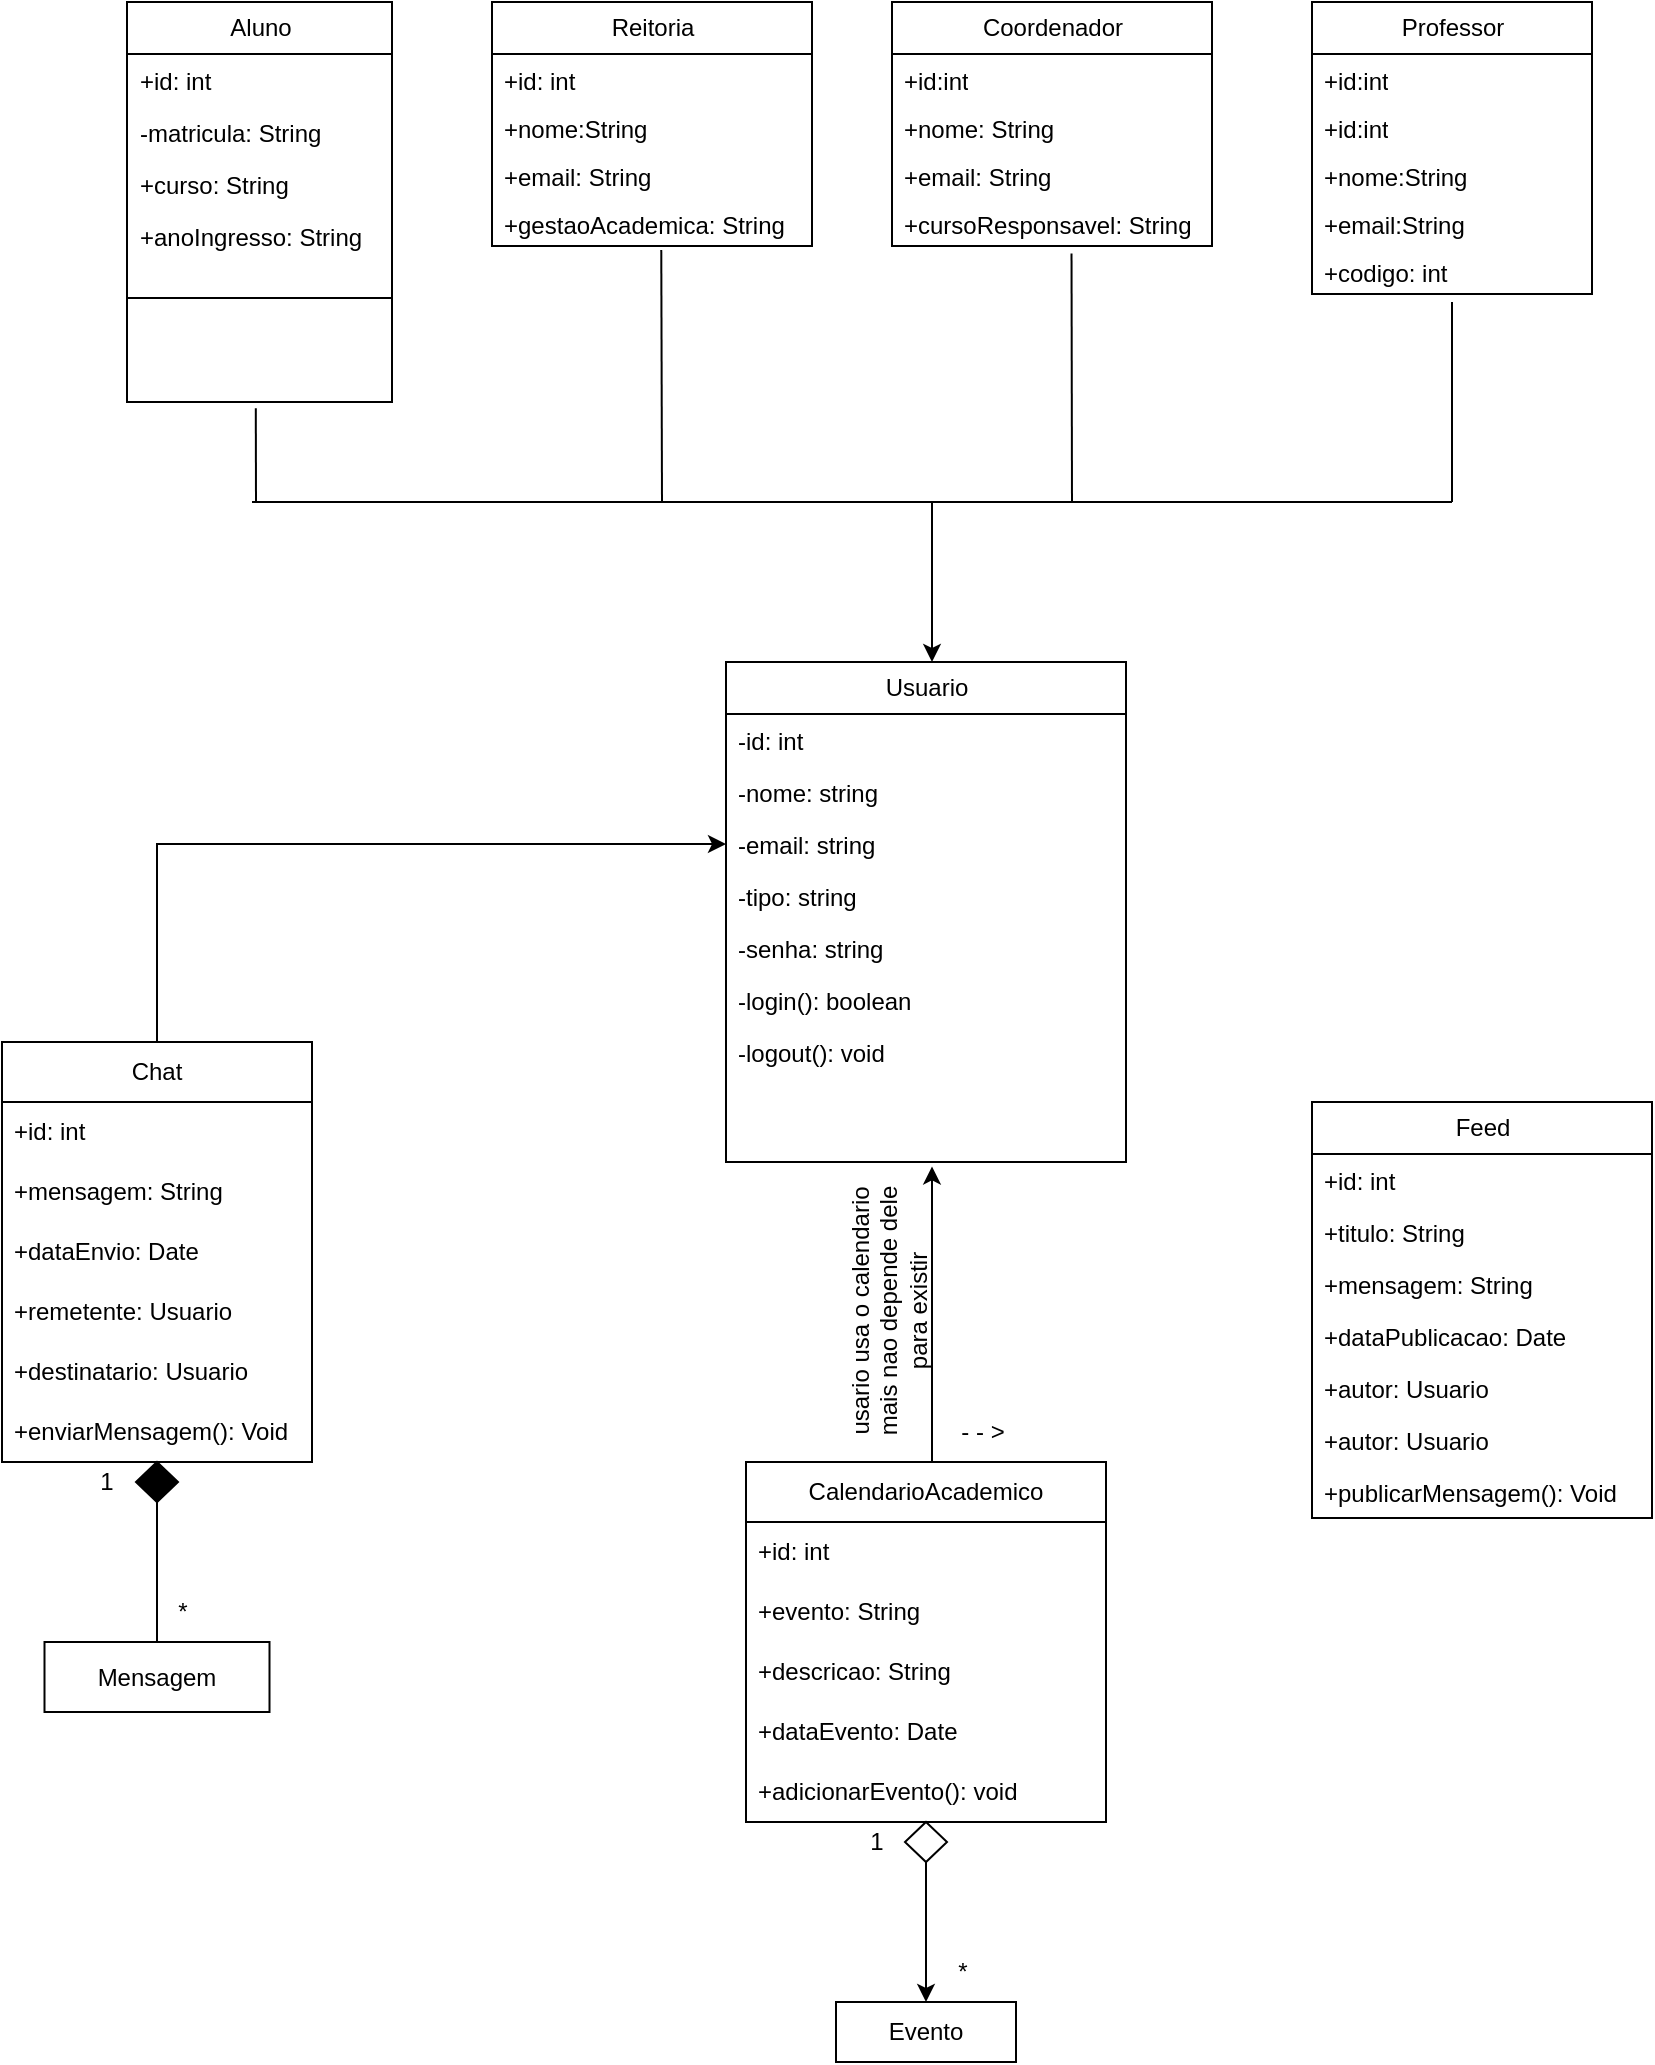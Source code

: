 <mxfile version="24.9.1">
  <diagram id="w7Pc-hgwB0fIjy-vkwaY" name="Página-2">
    <mxGraphModel dx="766" dy="1576" grid="1" gridSize="10" guides="1" tooltips="1" connect="1" arrows="1" fold="1" page="1" pageScale="1" pageWidth="827" pageHeight="1169" math="0" shadow="0">
      <root>
        <mxCell id="0" />
        <mxCell id="1" parent="0" />
        <mxCell id="gyHEJuVLFBXWCzKAIYyM-4" value="Usuario" style="swimlane;fontStyle=0;childLayout=stackLayout;horizontal=1;startSize=26;fillColor=none;horizontalStack=0;resizeParent=1;resizeParentMax=0;resizeLast=0;collapsible=1;marginBottom=0;html=1;" vertex="1" parent="1">
          <mxGeometry x="457" y="130" width="200" height="250" as="geometry" />
        </mxCell>
        <mxCell id="gyHEJuVLFBXWCzKAIYyM-5" value="-id: int" style="text;strokeColor=none;fillColor=none;align=left;verticalAlign=top;spacingLeft=4;spacingRight=4;overflow=hidden;rotatable=0;points=[[0,0.5],[1,0.5]];portConstraint=eastwest;whiteSpace=wrap;html=1;" vertex="1" parent="gyHEJuVLFBXWCzKAIYyM-4">
          <mxGeometry y="26" width="200" height="26" as="geometry" />
        </mxCell>
        <mxCell id="gyHEJuVLFBXWCzKAIYyM-6" value="-nome: string" style="text;strokeColor=none;fillColor=none;align=left;verticalAlign=top;spacingLeft=4;spacingRight=4;overflow=hidden;rotatable=0;points=[[0,0.5],[1,0.5]];portConstraint=eastwest;whiteSpace=wrap;html=1;" vertex="1" parent="gyHEJuVLFBXWCzKAIYyM-4">
          <mxGeometry y="52" width="200" height="26" as="geometry" />
        </mxCell>
        <mxCell id="gyHEJuVLFBXWCzKAIYyM-7" value="-email: string" style="text;strokeColor=none;fillColor=none;align=left;verticalAlign=top;spacingLeft=4;spacingRight=4;overflow=hidden;rotatable=0;points=[[0,0.5],[1,0.5]];portConstraint=eastwest;whiteSpace=wrap;html=1;" vertex="1" parent="gyHEJuVLFBXWCzKAIYyM-4">
          <mxGeometry y="78" width="200" height="26" as="geometry" />
        </mxCell>
        <mxCell id="gyHEJuVLFBXWCzKAIYyM-52" value="-tipo: string" style="text;strokeColor=none;fillColor=none;align=left;verticalAlign=top;spacingLeft=4;spacingRight=4;overflow=hidden;rotatable=0;points=[[0,0.5],[1,0.5]];portConstraint=eastwest;whiteSpace=wrap;html=1;" vertex="1" parent="gyHEJuVLFBXWCzKAIYyM-4">
          <mxGeometry y="104" width="200" height="26" as="geometry" />
        </mxCell>
        <mxCell id="gyHEJuVLFBXWCzKAIYyM-8" value="-senha: string" style="text;strokeColor=none;fillColor=none;align=left;verticalAlign=top;spacingLeft=4;spacingRight=4;overflow=hidden;rotatable=0;points=[[0,0.5],[1,0.5]];portConstraint=eastwest;whiteSpace=wrap;html=1;" vertex="1" parent="gyHEJuVLFBXWCzKAIYyM-4">
          <mxGeometry y="130" width="200" height="26" as="geometry" />
        </mxCell>
        <mxCell id="gyHEJuVLFBXWCzKAIYyM-9" value="-login(): boolean" style="text;strokeColor=none;fillColor=none;align=left;verticalAlign=top;spacingLeft=4;spacingRight=4;overflow=hidden;rotatable=0;points=[[0,0.5],[1,0.5]];portConstraint=eastwest;whiteSpace=wrap;html=1;" vertex="1" parent="gyHEJuVLFBXWCzKAIYyM-4">
          <mxGeometry y="156" width="200" height="26" as="geometry" />
        </mxCell>
        <mxCell id="gyHEJuVLFBXWCzKAIYyM-10" value="-logout(): void" style="text;strokeColor=none;fillColor=none;align=left;verticalAlign=top;spacingLeft=4;spacingRight=4;overflow=hidden;rotatable=0;points=[[0,0.5],[1,0.5]];portConstraint=eastwest;whiteSpace=wrap;html=1;" vertex="1" parent="gyHEJuVLFBXWCzKAIYyM-4">
          <mxGeometry y="182" width="200" height="68" as="geometry" />
        </mxCell>
        <mxCell id="gyHEJuVLFBXWCzKAIYyM-13" value="Aluno" style="swimlane;fontStyle=0;childLayout=stackLayout;horizontal=1;startSize=26;fillColor=none;horizontalStack=0;resizeParent=1;resizeParentMax=0;resizeLast=0;collapsible=1;marginBottom=0;html=1;" vertex="1" parent="1">
          <mxGeometry x="157.5" y="-200" width="132.5" height="200" as="geometry" />
        </mxCell>
        <mxCell id="gyHEJuVLFBXWCzKAIYyM-15" value="+id: int" style="text;strokeColor=none;fillColor=none;align=left;verticalAlign=top;spacingLeft=4;spacingRight=4;overflow=hidden;rotatable=0;points=[[0,0.5],[1,0.5]];portConstraint=eastwest;whiteSpace=wrap;html=1;" vertex="1" parent="gyHEJuVLFBXWCzKAIYyM-13">
          <mxGeometry y="26" width="132.5" height="26" as="geometry" />
        </mxCell>
        <mxCell id="gyHEJuVLFBXWCzKAIYyM-54" value="-matricula: String" style="text;strokeColor=none;fillColor=none;align=left;verticalAlign=top;spacingLeft=4;spacingRight=4;overflow=hidden;rotatable=0;points=[[0,0.5],[1,0.5]];portConstraint=eastwest;whiteSpace=wrap;html=1;" vertex="1" parent="gyHEJuVLFBXWCzKAIYyM-13">
          <mxGeometry y="52" width="132.5" height="26" as="geometry" />
        </mxCell>
        <mxCell id="gyHEJuVLFBXWCzKAIYyM-55" value="+curso: String" style="text;strokeColor=none;fillColor=none;align=left;verticalAlign=top;spacingLeft=4;spacingRight=4;overflow=hidden;rotatable=0;points=[[0,0.5],[1,0.5]];portConstraint=eastwest;whiteSpace=wrap;html=1;" vertex="1" parent="gyHEJuVLFBXWCzKAIYyM-13">
          <mxGeometry y="78" width="132.5" height="26" as="geometry" />
        </mxCell>
        <mxCell id="gyHEJuVLFBXWCzKAIYyM-53" value="+anoIngresso: String" style="text;strokeColor=none;fillColor=none;align=left;verticalAlign=top;spacingLeft=4;spacingRight=4;overflow=hidden;rotatable=0;points=[[0,0.5],[1,0.5]];portConstraint=eastwest;whiteSpace=wrap;html=1;" vertex="1" parent="gyHEJuVLFBXWCzKAIYyM-13">
          <mxGeometry y="104" width="132.5" height="96" as="geometry" />
        </mxCell>
        <mxCell id="gyHEJuVLFBXWCzKAIYyM-39" value="" style="endArrow=none;html=1;rounded=0;" edge="1" parent="gyHEJuVLFBXWCzKAIYyM-13">
          <mxGeometry width="50" height="50" relative="1" as="geometry">
            <mxPoint y="148" as="sourcePoint" />
            <mxPoint x="132.5" y="148" as="targetPoint" />
          </mxGeometry>
        </mxCell>
        <mxCell id="gyHEJuVLFBXWCzKAIYyM-17" value="Professor" style="swimlane;fontStyle=0;childLayout=stackLayout;horizontal=1;startSize=26;fillColor=none;horizontalStack=0;resizeParent=1;resizeParentMax=0;resizeLast=0;collapsible=1;marginBottom=0;html=1;" vertex="1" parent="1">
          <mxGeometry x="750" y="-200" width="140" height="146" as="geometry" />
        </mxCell>
        <mxCell id="gyHEJuVLFBXWCzKAIYyM-61" value="+id:int" style="text;strokeColor=none;fillColor=none;align=left;verticalAlign=top;spacingLeft=4;spacingRight=4;overflow=hidden;rotatable=0;points=[[0,0.5],[1,0.5]];portConstraint=eastwest;whiteSpace=wrap;html=1;" vertex="1" parent="gyHEJuVLFBXWCzKAIYyM-17">
          <mxGeometry y="26" width="140" height="24" as="geometry" />
        </mxCell>
        <mxCell id="gyHEJuVLFBXWCzKAIYyM-104" value="+id:int" style="text;strokeColor=none;fillColor=none;align=left;verticalAlign=top;spacingLeft=4;spacingRight=4;overflow=hidden;rotatable=0;points=[[0,0.5],[1,0.5]];portConstraint=eastwest;whiteSpace=wrap;html=1;" vertex="1" parent="gyHEJuVLFBXWCzKAIYyM-17">
          <mxGeometry y="50" width="140" height="24" as="geometry" />
        </mxCell>
        <mxCell id="gyHEJuVLFBXWCzKAIYyM-64" value="+nome:String" style="text;strokeColor=none;fillColor=none;align=left;verticalAlign=top;spacingLeft=4;spacingRight=4;overflow=hidden;rotatable=0;points=[[0,0.5],[1,0.5]];portConstraint=eastwest;whiteSpace=wrap;html=1;" vertex="1" parent="gyHEJuVLFBXWCzKAIYyM-17">
          <mxGeometry y="74" width="140" height="24" as="geometry" />
        </mxCell>
        <mxCell id="gyHEJuVLFBXWCzKAIYyM-65" value="+email:String" style="text;strokeColor=none;fillColor=none;align=left;verticalAlign=top;spacingLeft=4;spacingRight=4;overflow=hidden;rotatable=0;points=[[0,0.5],[1,0.5]];portConstraint=eastwest;whiteSpace=wrap;html=1;" vertex="1" parent="gyHEJuVLFBXWCzKAIYyM-17">
          <mxGeometry y="98" width="140" height="24" as="geometry" />
        </mxCell>
        <mxCell id="gyHEJuVLFBXWCzKAIYyM-62" value="+codigo: int" style="text;strokeColor=none;fillColor=none;align=left;verticalAlign=top;spacingLeft=4;spacingRight=4;overflow=hidden;rotatable=0;points=[[0,0.5],[1,0.5]];portConstraint=eastwest;whiteSpace=wrap;html=1;" vertex="1" parent="gyHEJuVLFBXWCzKAIYyM-17">
          <mxGeometry y="122" width="140" height="24" as="geometry" />
        </mxCell>
        <mxCell id="gyHEJuVLFBXWCzKAIYyM-21" value="Coordenador" style="swimlane;fontStyle=0;childLayout=stackLayout;horizontal=1;startSize=26;fillColor=none;horizontalStack=0;resizeParent=1;resizeParentMax=0;resizeLast=0;collapsible=1;marginBottom=0;html=1;" vertex="1" parent="1">
          <mxGeometry x="540" y="-200" width="160" height="122" as="geometry" />
        </mxCell>
        <mxCell id="gyHEJuVLFBXWCzKAIYyM-68" value="+id:int" style="text;strokeColor=none;fillColor=none;align=left;verticalAlign=top;spacingLeft=4;spacingRight=4;overflow=hidden;rotatable=0;points=[[0,0.5],[1,0.5]];portConstraint=eastwest;whiteSpace=wrap;html=1;" vertex="1" parent="gyHEJuVLFBXWCzKAIYyM-21">
          <mxGeometry y="26" width="160" height="24" as="geometry" />
        </mxCell>
        <mxCell id="gyHEJuVLFBXWCzKAIYyM-69" value="+nome: String" style="text;strokeColor=none;fillColor=none;align=left;verticalAlign=top;spacingLeft=4;spacingRight=4;overflow=hidden;rotatable=0;points=[[0,0.5],[1,0.5]];portConstraint=eastwest;whiteSpace=wrap;html=1;" vertex="1" parent="gyHEJuVLFBXWCzKAIYyM-21">
          <mxGeometry y="50" width="160" height="24" as="geometry" />
        </mxCell>
        <mxCell id="gyHEJuVLFBXWCzKAIYyM-70" value="+email: String" style="text;strokeColor=none;fillColor=none;align=left;verticalAlign=top;spacingLeft=4;spacingRight=4;overflow=hidden;rotatable=0;points=[[0,0.5],[1,0.5]];portConstraint=eastwest;whiteSpace=wrap;html=1;" vertex="1" parent="gyHEJuVLFBXWCzKAIYyM-21">
          <mxGeometry y="74" width="160" height="24" as="geometry" />
        </mxCell>
        <mxCell id="gyHEJuVLFBXWCzKAIYyM-22" value="+cursoResponsavel: String" style="text;strokeColor=none;fillColor=none;align=left;verticalAlign=top;spacingLeft=4;spacingRight=4;overflow=hidden;rotatable=0;points=[[0,0.5],[1,0.5]];portConstraint=eastwest;whiteSpace=wrap;html=1;" vertex="1" parent="gyHEJuVLFBXWCzKAIYyM-21">
          <mxGeometry y="98" width="160" height="24" as="geometry" />
        </mxCell>
        <mxCell id="gyHEJuVLFBXWCzKAIYyM-25" value="Reitoria" style="swimlane;fontStyle=0;childLayout=stackLayout;horizontal=1;startSize=26;fillColor=none;horizontalStack=0;resizeParent=1;resizeParentMax=0;resizeLast=0;collapsible=1;marginBottom=0;html=1;" vertex="1" parent="1">
          <mxGeometry x="340" y="-200" width="160" height="122" as="geometry" />
        </mxCell>
        <mxCell id="gyHEJuVLFBXWCzKAIYyM-71" value="+id: int" style="text;strokeColor=none;fillColor=none;align=left;verticalAlign=top;spacingLeft=4;spacingRight=4;overflow=hidden;rotatable=0;points=[[0,0.5],[1,0.5]];portConstraint=eastwest;whiteSpace=wrap;html=1;" vertex="1" parent="gyHEJuVLFBXWCzKAIYyM-25">
          <mxGeometry y="26" width="160" height="24" as="geometry" />
        </mxCell>
        <mxCell id="gyHEJuVLFBXWCzKAIYyM-72" value="+nome:String" style="text;strokeColor=none;fillColor=none;align=left;verticalAlign=top;spacingLeft=4;spacingRight=4;overflow=hidden;rotatable=0;points=[[0,0.5],[1,0.5]];portConstraint=eastwest;whiteSpace=wrap;html=1;" vertex="1" parent="gyHEJuVLFBXWCzKAIYyM-25">
          <mxGeometry y="50" width="160" height="24" as="geometry" />
        </mxCell>
        <mxCell id="gyHEJuVLFBXWCzKAIYyM-74" value="+email: String" style="text;strokeColor=none;fillColor=none;align=left;verticalAlign=top;spacingLeft=4;spacingRight=4;overflow=hidden;rotatable=0;points=[[0,0.5],[1,0.5]];portConstraint=eastwest;whiteSpace=wrap;html=1;" vertex="1" parent="gyHEJuVLFBXWCzKAIYyM-25">
          <mxGeometry y="74" width="160" height="24" as="geometry" />
        </mxCell>
        <mxCell id="gyHEJuVLFBXWCzKAIYyM-73" value="+gestaoAcademica: String" style="text;strokeColor=none;fillColor=none;align=left;verticalAlign=top;spacingLeft=4;spacingRight=4;overflow=hidden;rotatable=0;points=[[0,0.5],[1,0.5]];portConstraint=eastwest;whiteSpace=wrap;html=1;" vertex="1" parent="gyHEJuVLFBXWCzKAIYyM-25">
          <mxGeometry y="98" width="160" height="24" as="geometry" />
        </mxCell>
        <mxCell id="gyHEJuVLFBXWCzKAIYyM-29" value="Feed" style="swimlane;fontStyle=0;childLayout=stackLayout;horizontal=1;startSize=26;fillColor=none;horizontalStack=0;resizeParent=1;resizeParentMax=0;resizeLast=0;collapsible=1;marginBottom=0;html=1;" vertex="1" parent="1">
          <mxGeometry x="750" y="350" width="170" height="208" as="geometry" />
        </mxCell>
        <mxCell id="gyHEJuVLFBXWCzKAIYyM-30" value="+id: int" style="text;strokeColor=none;fillColor=none;align=left;verticalAlign=top;spacingLeft=4;spacingRight=4;overflow=hidden;rotatable=0;points=[[0,0.5],[1,0.5]];portConstraint=eastwest;whiteSpace=wrap;html=1;" vertex="1" parent="gyHEJuVLFBXWCzKAIYyM-29">
          <mxGeometry y="26" width="170" height="26" as="geometry" />
        </mxCell>
        <mxCell id="gyHEJuVLFBXWCzKAIYyM-31" value="+titulo: String" style="text;strokeColor=none;fillColor=none;align=left;verticalAlign=top;spacingLeft=4;spacingRight=4;overflow=hidden;rotatable=0;points=[[0,0.5],[1,0.5]];portConstraint=eastwest;whiteSpace=wrap;html=1;" vertex="1" parent="gyHEJuVLFBXWCzKAIYyM-29">
          <mxGeometry y="52" width="170" height="26" as="geometry" />
        </mxCell>
        <mxCell id="gyHEJuVLFBXWCzKAIYyM-32" value="+mensagem: String" style="text;strokeColor=none;fillColor=none;align=left;verticalAlign=top;spacingLeft=4;spacingRight=4;overflow=hidden;rotatable=0;points=[[0,0.5],[1,0.5]];portConstraint=eastwest;whiteSpace=wrap;html=1;" vertex="1" parent="gyHEJuVLFBXWCzKAIYyM-29">
          <mxGeometry y="78" width="170" height="26" as="geometry" />
        </mxCell>
        <mxCell id="gyHEJuVLFBXWCzKAIYyM-76" value="+dataPublicacao: Date" style="text;strokeColor=none;fillColor=none;align=left;verticalAlign=top;spacingLeft=4;spacingRight=4;overflow=hidden;rotatable=0;points=[[0,0.5],[1,0.5]];portConstraint=eastwest;whiteSpace=wrap;html=1;" vertex="1" parent="gyHEJuVLFBXWCzKAIYyM-29">
          <mxGeometry y="104" width="170" height="26" as="geometry" />
        </mxCell>
        <mxCell id="gyHEJuVLFBXWCzKAIYyM-77" value="+autor: Usuario&amp;nbsp;" style="text;strokeColor=none;fillColor=none;align=left;verticalAlign=top;spacingLeft=4;spacingRight=4;overflow=hidden;rotatable=0;points=[[0,0.5],[1,0.5]];portConstraint=eastwest;whiteSpace=wrap;html=1;" vertex="1" parent="gyHEJuVLFBXWCzKAIYyM-29">
          <mxGeometry y="130" width="170" height="26" as="geometry" />
        </mxCell>
        <mxCell id="gyHEJuVLFBXWCzKAIYyM-78" value="+autor: Usuario&amp;nbsp;" style="text;strokeColor=none;fillColor=none;align=left;verticalAlign=top;spacingLeft=4;spacingRight=4;overflow=hidden;rotatable=0;points=[[0,0.5],[1,0.5]];portConstraint=eastwest;whiteSpace=wrap;html=1;" vertex="1" parent="gyHEJuVLFBXWCzKAIYyM-29">
          <mxGeometry y="156" width="170" height="26" as="geometry" />
        </mxCell>
        <mxCell id="gyHEJuVLFBXWCzKAIYyM-79" value="+publicarMensagem(): Void&amp;nbsp;" style="text;strokeColor=none;fillColor=none;align=left;verticalAlign=top;spacingLeft=4;spacingRight=4;overflow=hidden;rotatable=0;points=[[0,0.5],[1,0.5]];portConstraint=eastwest;whiteSpace=wrap;html=1;" vertex="1" parent="gyHEJuVLFBXWCzKAIYyM-29">
          <mxGeometry y="182" width="170" height="26" as="geometry" />
        </mxCell>
        <mxCell id="gyHEJuVLFBXWCzKAIYyM-168" value="" style="edgeStyle=orthogonalEdgeStyle;rounded=0;orthogonalLoop=1;jettySize=auto;html=1;entryX=0;entryY=0.5;entryDx=0;entryDy=0;" edge="1" parent="1" source="gyHEJuVLFBXWCzKAIYyM-46" target="gyHEJuVLFBXWCzKAIYyM-7">
          <mxGeometry relative="1" as="geometry">
            <mxPoint x="172.5" y="135" as="targetPoint" />
          </mxGeometry>
        </mxCell>
        <mxCell id="gyHEJuVLFBXWCzKAIYyM-46" value="Chat" style="swimlane;fontStyle=0;childLayout=stackLayout;horizontal=1;startSize=30;horizontalStack=0;resizeParent=1;resizeParentMax=0;resizeLast=0;collapsible=1;marginBottom=0;whiteSpace=wrap;html=1;" vertex="1" parent="1">
          <mxGeometry x="95" y="320" width="155" height="210" as="geometry" />
        </mxCell>
        <mxCell id="gyHEJuVLFBXWCzKAIYyM-47" value="+id: int&amp;nbsp;" style="text;strokeColor=none;fillColor=none;align=left;verticalAlign=middle;spacingLeft=4;spacingRight=4;overflow=hidden;points=[[0,0.5],[1,0.5]];portConstraint=eastwest;rotatable=0;whiteSpace=wrap;html=1;" vertex="1" parent="gyHEJuVLFBXWCzKAIYyM-46">
          <mxGeometry y="30" width="155" height="30" as="geometry" />
        </mxCell>
        <mxCell id="gyHEJuVLFBXWCzKAIYyM-48" value="+mensagem: String" style="text;strokeColor=none;fillColor=none;align=left;verticalAlign=middle;spacingLeft=4;spacingRight=4;overflow=hidden;points=[[0,0.5],[1,0.5]];portConstraint=eastwest;rotatable=0;whiteSpace=wrap;html=1;" vertex="1" parent="gyHEJuVLFBXWCzKAIYyM-46">
          <mxGeometry y="60" width="155" height="30" as="geometry" />
        </mxCell>
        <mxCell id="gyHEJuVLFBXWCzKAIYyM-49" value="+dataEnvio: Date" style="text;strokeColor=none;fillColor=none;align=left;verticalAlign=middle;spacingLeft=4;spacingRight=4;overflow=hidden;points=[[0,0.5],[1,0.5]];portConstraint=eastwest;rotatable=0;whiteSpace=wrap;html=1;" vertex="1" parent="gyHEJuVLFBXWCzKAIYyM-46">
          <mxGeometry y="90" width="155" height="30" as="geometry" />
        </mxCell>
        <mxCell id="gyHEJuVLFBXWCzKAIYyM-81" value="+remetente: Usuario" style="text;strokeColor=none;fillColor=none;align=left;verticalAlign=middle;spacingLeft=4;spacingRight=4;overflow=hidden;points=[[0,0.5],[1,0.5]];portConstraint=eastwest;rotatable=0;whiteSpace=wrap;html=1;" vertex="1" parent="gyHEJuVLFBXWCzKAIYyM-46">
          <mxGeometry y="120" width="155" height="30" as="geometry" />
        </mxCell>
        <mxCell id="gyHEJuVLFBXWCzKAIYyM-82" value="+destinatario: Usuario" style="text;strokeColor=none;fillColor=none;align=left;verticalAlign=middle;spacingLeft=4;spacingRight=4;overflow=hidden;points=[[0,0.5],[1,0.5]];portConstraint=eastwest;rotatable=0;whiteSpace=wrap;html=1;" vertex="1" parent="gyHEJuVLFBXWCzKAIYyM-46">
          <mxGeometry y="150" width="155" height="30" as="geometry" />
        </mxCell>
        <mxCell id="gyHEJuVLFBXWCzKAIYyM-83" value="+enviarMensagem(): Void" style="text;strokeColor=none;fillColor=none;align=left;verticalAlign=middle;spacingLeft=4;spacingRight=4;overflow=hidden;points=[[0,0.5],[1,0.5]];portConstraint=eastwest;rotatable=0;whiteSpace=wrap;html=1;" vertex="1" parent="gyHEJuVLFBXWCzKAIYyM-46">
          <mxGeometry y="180" width="155" height="30" as="geometry" />
        </mxCell>
        <mxCell id="gyHEJuVLFBXWCzKAIYyM-85" value="CalendarioAcademico" style="swimlane;fontStyle=0;childLayout=stackLayout;horizontal=1;startSize=30;horizontalStack=0;resizeParent=1;resizeParentMax=0;resizeLast=0;collapsible=1;marginBottom=0;whiteSpace=wrap;html=1;" vertex="1" parent="1">
          <mxGeometry x="467" y="530" width="180" height="180" as="geometry" />
        </mxCell>
        <mxCell id="gyHEJuVLFBXWCzKAIYyM-86" value="+id: int" style="text;strokeColor=none;fillColor=none;align=left;verticalAlign=middle;spacingLeft=4;spacingRight=4;overflow=hidden;points=[[0,0.5],[1,0.5]];portConstraint=eastwest;rotatable=0;whiteSpace=wrap;html=1;" vertex="1" parent="gyHEJuVLFBXWCzKAIYyM-85">
          <mxGeometry y="30" width="180" height="30" as="geometry" />
        </mxCell>
        <mxCell id="gyHEJuVLFBXWCzKAIYyM-87" value="+evento: String" style="text;strokeColor=none;fillColor=none;align=left;verticalAlign=middle;spacingLeft=4;spacingRight=4;overflow=hidden;points=[[0,0.5],[1,0.5]];portConstraint=eastwest;rotatable=0;whiteSpace=wrap;html=1;" vertex="1" parent="gyHEJuVLFBXWCzKAIYyM-85">
          <mxGeometry y="60" width="180" height="30" as="geometry" />
        </mxCell>
        <mxCell id="gyHEJuVLFBXWCzKAIYyM-88" value="+descricao: String" style="text;strokeColor=none;fillColor=none;align=left;verticalAlign=middle;spacingLeft=4;spacingRight=4;overflow=hidden;points=[[0,0.5],[1,0.5]];portConstraint=eastwest;rotatable=0;whiteSpace=wrap;html=1;" vertex="1" parent="gyHEJuVLFBXWCzKAIYyM-85">
          <mxGeometry y="90" width="180" height="30" as="geometry" />
        </mxCell>
        <mxCell id="gyHEJuVLFBXWCzKAIYyM-89" value="+dataEvento: Date" style="text;strokeColor=none;fillColor=none;align=left;verticalAlign=middle;spacingLeft=4;spacingRight=4;overflow=hidden;points=[[0,0.5],[1,0.5]];portConstraint=eastwest;rotatable=0;whiteSpace=wrap;html=1;" vertex="1" parent="gyHEJuVLFBXWCzKAIYyM-85">
          <mxGeometry y="120" width="180" height="30" as="geometry" />
        </mxCell>
        <mxCell id="gyHEJuVLFBXWCzKAIYyM-90" value="+adicionarEvento(): void" style="text;strokeColor=none;fillColor=none;align=left;verticalAlign=middle;spacingLeft=4;spacingRight=4;overflow=hidden;points=[[0,0.5],[1,0.5]];portConstraint=eastwest;rotatable=0;whiteSpace=wrap;html=1;" vertex="1" parent="gyHEJuVLFBXWCzKAIYyM-85">
          <mxGeometry y="150" width="180" height="30" as="geometry" />
        </mxCell>
        <mxCell id="gyHEJuVLFBXWCzKAIYyM-136" value="" style="endArrow=classic;html=1;rounded=0;" edge="1" parent="1">
          <mxGeometry width="50" height="50" relative="1" as="geometry">
            <mxPoint x="560" y="50" as="sourcePoint" />
            <mxPoint x="560" y="130" as="targetPoint" />
          </mxGeometry>
        </mxCell>
        <mxCell id="gyHEJuVLFBXWCzKAIYyM-137" value="" style="endArrow=none;html=1;rounded=0;entryX=0.529;entryY=1.083;entryDx=0;entryDy=0;entryPerimeter=0;" edge="1" parent="1" target="gyHEJuVLFBXWCzKAIYyM-73">
          <mxGeometry width="50" height="50" relative="1" as="geometry">
            <mxPoint x="425" y="50" as="sourcePoint" />
            <mxPoint x="490" y="-100" as="targetPoint" />
          </mxGeometry>
        </mxCell>
        <mxCell id="gyHEJuVLFBXWCzKAIYyM-138" value="" style="endArrow=none;html=1;rounded=0;entryX=0.561;entryY=1.156;entryDx=0;entryDy=0;entryPerimeter=0;" edge="1" parent="1" target="gyHEJuVLFBXWCzKAIYyM-22">
          <mxGeometry width="50" height="50" relative="1" as="geometry">
            <mxPoint x="630" y="50" as="sourcePoint" />
            <mxPoint x="490" y="-100" as="targetPoint" />
          </mxGeometry>
        </mxCell>
        <mxCell id="gyHEJuVLFBXWCzKAIYyM-139" value="" style="endArrow=none;html=1;rounded=0;entryX=0.5;entryY=1.167;entryDx=0;entryDy=0;entryPerimeter=0;" edge="1" parent="1" target="gyHEJuVLFBXWCzKAIYyM-62">
          <mxGeometry width="50" height="50" relative="1" as="geometry">
            <mxPoint x="820" y="50" as="sourcePoint" />
            <mxPoint x="800" y="-100" as="targetPoint" />
          </mxGeometry>
        </mxCell>
        <mxCell id="gyHEJuVLFBXWCzKAIYyM-140" value="" style="endArrow=none;html=1;rounded=0;entryX=0.486;entryY=1.033;entryDx=0;entryDy=0;entryPerimeter=0;" edge="1" parent="1" target="gyHEJuVLFBXWCzKAIYyM-53">
          <mxGeometry width="50" height="50" relative="1" as="geometry">
            <mxPoint x="222" y="50" as="sourcePoint" />
            <mxPoint x="360" y="-100" as="targetPoint" />
          </mxGeometry>
        </mxCell>
        <mxCell id="gyHEJuVLFBXWCzKAIYyM-142" value="" style="endArrow=none;html=1;rounded=0;" edge="1" parent="1">
          <mxGeometry width="50" height="50" relative="1" as="geometry">
            <mxPoint x="820" y="50" as="sourcePoint" />
            <mxPoint x="220" y="50" as="targetPoint" />
          </mxGeometry>
        </mxCell>
        <mxCell id="gyHEJuVLFBXWCzKAIYyM-145" value="" style="edgeStyle=orthogonalEdgeStyle;rounded=0;orthogonalLoop=1;jettySize=auto;html=1;" edge="1" parent="1" source="gyHEJuVLFBXWCzKAIYyM-143" target="gyHEJuVLFBXWCzKAIYyM-144">
          <mxGeometry relative="1" as="geometry" />
        </mxCell>
        <mxCell id="gyHEJuVLFBXWCzKAIYyM-143" value="" style="rhombus;whiteSpace=wrap;html=1;" vertex="1" parent="1">
          <mxGeometry x="546.5" y="710" width="21" height="20" as="geometry" />
        </mxCell>
        <mxCell id="gyHEJuVLFBXWCzKAIYyM-144" value="Evento" style="rounded=0;whiteSpace=wrap;html=1;" vertex="1" parent="1">
          <mxGeometry x="512" y="800" width="90" height="30" as="geometry" />
        </mxCell>
        <mxCell id="gyHEJuVLFBXWCzKAIYyM-147" value="*" style="text;html=1;align=center;verticalAlign=middle;resizable=0;points=[];autosize=1;strokeColor=none;fillColor=none;" vertex="1" parent="1">
          <mxGeometry x="560" y="770" width="30" height="30" as="geometry" />
        </mxCell>
        <mxCell id="gyHEJuVLFBXWCzKAIYyM-148" value="1" style="text;html=1;align=center;verticalAlign=middle;resizable=0;points=[];autosize=1;strokeColor=none;fillColor=none;" vertex="1" parent="1">
          <mxGeometry x="516.5" y="705" width="30" height="30" as="geometry" />
        </mxCell>
        <mxCell id="gyHEJuVLFBXWCzKAIYyM-153" value="Mensagem" style="html=1;whiteSpace=wrap;" vertex="1" parent="1">
          <mxGeometry x="116.25" y="620" width="112.5" height="35" as="geometry" />
        </mxCell>
        <mxCell id="gyHEJuVLFBXWCzKAIYyM-158" value="" style="rhombus;whiteSpace=wrap;html=1;fillColor=#000000;" vertex="1" parent="1">
          <mxGeometry x="162" y="530" width="21" height="20" as="geometry" />
        </mxCell>
        <mxCell id="gyHEJuVLFBXWCzKAIYyM-163" value="" style="endArrow=none;html=1;rounded=0;exitX=0.5;exitY=1;exitDx=0;exitDy=0;" edge="1" parent="1" source="gyHEJuVLFBXWCzKAIYyM-158" target="gyHEJuVLFBXWCzKAIYyM-153">
          <mxGeometry width="50" height="50" relative="1" as="geometry">
            <mxPoint x="400" y="600" as="sourcePoint" />
            <mxPoint x="450" y="550" as="targetPoint" />
          </mxGeometry>
        </mxCell>
        <mxCell id="gyHEJuVLFBXWCzKAIYyM-164" value="*" style="text;html=1;align=center;verticalAlign=middle;resizable=0;points=[];autosize=1;strokeColor=none;fillColor=none;" vertex="1" parent="1">
          <mxGeometry x="170" y="590" width="30" height="30" as="geometry" />
        </mxCell>
        <mxCell id="gyHEJuVLFBXWCzKAIYyM-165" value="1" style="text;html=1;align=center;verticalAlign=middle;resizable=0;points=[];autosize=1;strokeColor=none;fillColor=none;" vertex="1" parent="1">
          <mxGeometry x="132" y="525" width="30" height="30" as="geometry" />
        </mxCell>
        <mxCell id="gyHEJuVLFBXWCzKAIYyM-166" value="" style="endArrow=classic;html=1;rounded=0;entryX=0.515;entryY=1.033;entryDx=0;entryDy=0;entryPerimeter=0;" edge="1" parent="1" target="gyHEJuVLFBXWCzKAIYyM-10">
          <mxGeometry width="50" height="50" relative="1" as="geometry">
            <mxPoint x="560" y="530" as="sourcePoint" />
            <mxPoint x="450" y="420" as="targetPoint" />
          </mxGeometry>
        </mxCell>
        <mxCell id="gyHEJuVLFBXWCzKAIYyM-169" value="- - &amp;gt;" style="text;html=1;align=center;verticalAlign=middle;resizable=0;points=[];autosize=1;strokeColor=none;fillColor=none;" vertex="1" parent="1">
          <mxGeometry x="560" y="500" width="50" height="30" as="geometry" />
        </mxCell>
        <mxCell id="gyHEJuVLFBXWCzKAIYyM-170" value="usario usa o calendario mais nao depende dele para existir" style="text;html=1;align=center;verticalAlign=middle;whiteSpace=wrap;rounded=0;rotation=-90;" vertex="1" parent="1">
          <mxGeometry x="466.5" y="440" width="143.5" height="30" as="geometry" />
        </mxCell>
      </root>
    </mxGraphModel>
  </diagram>
</mxfile>
